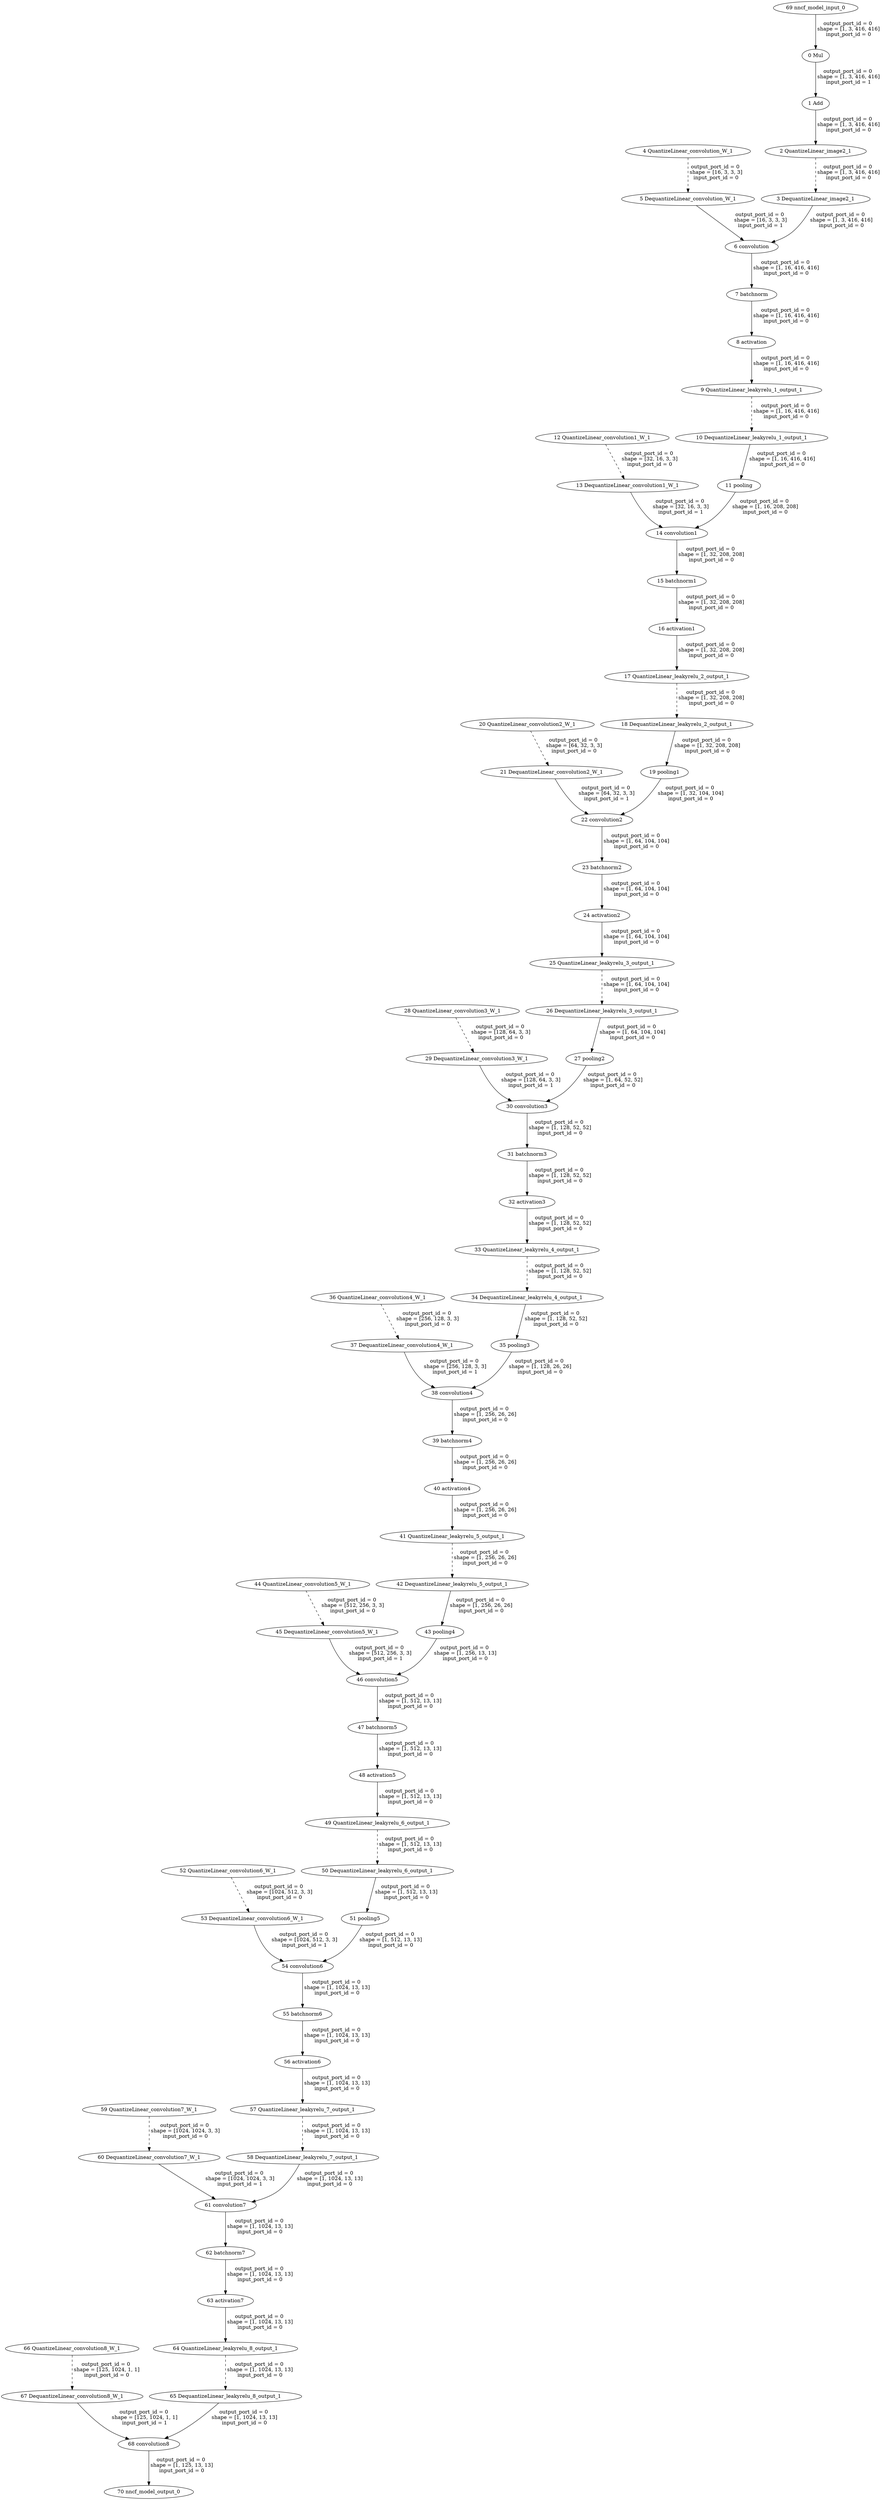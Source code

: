 strict digraph  {
"0 Mul" [id=0, type=Mul];
"1 Add" [id=1, type=Add];
"2 QuantizeLinear_image2_1" [id=2, type=QuantizeLinear];
"3 DequantizeLinear_image2_1" [id=3, type=DequantizeLinear];
"4 QuantizeLinear_convolution_W_1" [id=4, type=QuantizeLinear];
"5 DequantizeLinear_convolution_W_1" [id=5, type=DequantizeLinear];
"6 convolution" [id=6, type=Conv];
"7 batchnorm" [id=7, type=BatchNormalization];
"8 activation" [id=8, type=LeakyRelu];
"9 QuantizeLinear_leakyrelu_1_output_1" [id=9, type=QuantizeLinear];
"10 DequantizeLinear_leakyrelu_1_output_1" [id=10, type=DequantizeLinear];
"11 pooling" [id=11, type=MaxPool];
"12 QuantizeLinear_convolution1_W_1" [id=12, type=QuantizeLinear];
"13 DequantizeLinear_convolution1_W_1" [id=13, type=DequantizeLinear];
"14 convolution1" [id=14, type=Conv];
"15 batchnorm1" [id=15, type=BatchNormalization];
"16 activation1" [id=16, type=LeakyRelu];
"17 QuantizeLinear_leakyrelu_2_output_1" [id=17, type=QuantizeLinear];
"18 DequantizeLinear_leakyrelu_2_output_1" [id=18, type=DequantizeLinear];
"19 pooling1" [id=19, type=MaxPool];
"20 QuantizeLinear_convolution2_W_1" [id=20, type=QuantizeLinear];
"21 DequantizeLinear_convolution2_W_1" [id=21, type=DequantizeLinear];
"22 convolution2" [id=22, type=Conv];
"23 batchnorm2" [id=23, type=BatchNormalization];
"24 activation2" [id=24, type=LeakyRelu];
"25 QuantizeLinear_leakyrelu_3_output_1" [id=25, type=QuantizeLinear];
"26 DequantizeLinear_leakyrelu_3_output_1" [id=26, type=DequantizeLinear];
"27 pooling2" [id=27, type=MaxPool];
"28 QuantizeLinear_convolution3_W_1" [id=28, type=QuantizeLinear];
"29 DequantizeLinear_convolution3_W_1" [id=29, type=DequantizeLinear];
"30 convolution3" [id=30, type=Conv];
"31 batchnorm3" [id=31, type=BatchNormalization];
"32 activation3" [id=32, type=LeakyRelu];
"33 QuantizeLinear_leakyrelu_4_output_1" [id=33, type=QuantizeLinear];
"34 DequantizeLinear_leakyrelu_4_output_1" [id=34, type=DequantizeLinear];
"35 pooling3" [id=35, type=MaxPool];
"36 QuantizeLinear_convolution4_W_1" [id=36, type=QuantizeLinear];
"37 DequantizeLinear_convolution4_W_1" [id=37, type=DequantizeLinear];
"38 convolution4" [id=38, type=Conv];
"39 batchnorm4" [id=39, type=BatchNormalization];
"40 activation4" [id=40, type=LeakyRelu];
"41 QuantizeLinear_leakyrelu_5_output_1" [id=41, type=QuantizeLinear];
"42 DequantizeLinear_leakyrelu_5_output_1" [id=42, type=DequantizeLinear];
"43 pooling4" [id=43, type=MaxPool];
"44 QuantizeLinear_convolution5_W_1" [id=44, type=QuantizeLinear];
"45 DequantizeLinear_convolution5_W_1" [id=45, type=DequantizeLinear];
"46 convolution5" [id=46, type=Conv];
"47 batchnorm5" [id=47, type=BatchNormalization];
"48 activation5" [id=48, type=LeakyRelu];
"49 QuantizeLinear_leakyrelu_6_output_1" [id=49, type=QuantizeLinear];
"50 DequantizeLinear_leakyrelu_6_output_1" [id=50, type=DequantizeLinear];
"51 pooling5" [id=51, type=MaxPool];
"52 QuantizeLinear_convolution6_W_1" [id=52, type=QuantizeLinear];
"53 DequantizeLinear_convolution6_W_1" [id=53, type=DequantizeLinear];
"54 convolution6" [id=54, type=Conv];
"55 batchnorm6" [id=55, type=BatchNormalization];
"56 activation6" [id=56, type=LeakyRelu];
"57 QuantizeLinear_leakyrelu_7_output_1" [id=57, type=QuantizeLinear];
"58 DequantizeLinear_leakyrelu_7_output_1" [id=58, type=DequantizeLinear];
"59 QuantizeLinear_convolution7_W_1" [id=59, type=QuantizeLinear];
"60 DequantizeLinear_convolution7_W_1" [id=60, type=DequantizeLinear];
"61 convolution7" [id=61, type=Conv];
"62 batchnorm7" [id=62, type=BatchNormalization];
"63 activation7" [id=63, type=LeakyRelu];
"64 QuantizeLinear_leakyrelu_8_output_1" [id=64, type=QuantizeLinear];
"65 DequantizeLinear_leakyrelu_8_output_1" [id=65, type=DequantizeLinear];
"66 QuantizeLinear_convolution8_W_1" [id=66, type=QuantizeLinear];
"67 DequantizeLinear_convolution8_W_1" [id=67, type=DequantizeLinear];
"68 convolution8" [id=68, type=Conv];
"69 nncf_model_input_0" [id=69, type=nncf_model_input];
"70 nncf_model_output_0" [id=70, type=nncf_model_output];
"0 Mul" -> "1 Add"  [label="output_port_id = 0 \n shape = [1, 3, 416, 416] \n input_port_id = 1 \n ", style=solid];
"1 Add" -> "2 QuantizeLinear_image2_1"  [label="output_port_id = 0 \n shape = [1, 3, 416, 416] \n input_port_id = 0 \n ", style=solid];
"2 QuantizeLinear_image2_1" -> "3 DequantizeLinear_image2_1"  [label="output_port_id = 0 \n shape = [1, 3, 416, 416] \n input_port_id = 0 \n ", style=dashed];
"3 DequantizeLinear_image2_1" -> "6 convolution"  [label="output_port_id = 0 \n shape = [1, 3, 416, 416] \n input_port_id = 0 \n ", style=solid];
"4 QuantizeLinear_convolution_W_1" -> "5 DequantizeLinear_convolution_W_1"  [label="output_port_id = 0 \n shape = [16, 3, 3, 3] \n input_port_id = 0 \n ", style=dashed];
"5 DequantizeLinear_convolution_W_1" -> "6 convolution"  [label="output_port_id = 0 \n shape = [16, 3, 3, 3] \n input_port_id = 1 \n ", style=solid];
"6 convolution" -> "7 batchnorm"  [label="output_port_id = 0 \n shape = [1, 16, 416, 416] \n input_port_id = 0 \n ", style=solid];
"7 batchnorm" -> "8 activation"  [label="output_port_id = 0 \n shape = [1, 16, 416, 416] \n input_port_id = 0 \n ", style=solid];
"8 activation" -> "9 QuantizeLinear_leakyrelu_1_output_1"  [label="output_port_id = 0 \n shape = [1, 16, 416, 416] \n input_port_id = 0 \n ", style=solid];
"9 QuantizeLinear_leakyrelu_1_output_1" -> "10 DequantizeLinear_leakyrelu_1_output_1"  [label="output_port_id = 0 \n shape = [1, 16, 416, 416] \n input_port_id = 0 \n ", style=dashed];
"10 DequantizeLinear_leakyrelu_1_output_1" -> "11 pooling"  [label="output_port_id = 0 \n shape = [1, 16, 416, 416] \n input_port_id = 0 \n ", style=solid];
"11 pooling" -> "14 convolution1"  [label="output_port_id = 0 \n shape = [1, 16, 208, 208] \n input_port_id = 0 \n ", style=solid];
"12 QuantizeLinear_convolution1_W_1" -> "13 DequantizeLinear_convolution1_W_1"  [label="output_port_id = 0 \n shape = [32, 16, 3, 3] \n input_port_id = 0 \n ", style=dashed];
"13 DequantizeLinear_convolution1_W_1" -> "14 convolution1"  [label="output_port_id = 0 \n shape = [32, 16, 3, 3] \n input_port_id = 1 \n ", style=solid];
"14 convolution1" -> "15 batchnorm1"  [label="output_port_id = 0 \n shape = [1, 32, 208, 208] \n input_port_id = 0 \n ", style=solid];
"15 batchnorm1" -> "16 activation1"  [label="output_port_id = 0 \n shape = [1, 32, 208, 208] \n input_port_id = 0 \n ", style=solid];
"16 activation1" -> "17 QuantizeLinear_leakyrelu_2_output_1"  [label="output_port_id = 0 \n shape = [1, 32, 208, 208] \n input_port_id = 0 \n ", style=solid];
"17 QuantizeLinear_leakyrelu_2_output_1" -> "18 DequantizeLinear_leakyrelu_2_output_1"  [label="output_port_id = 0 \n shape = [1, 32, 208, 208] \n input_port_id = 0 \n ", style=dashed];
"18 DequantizeLinear_leakyrelu_2_output_1" -> "19 pooling1"  [label="output_port_id = 0 \n shape = [1, 32, 208, 208] \n input_port_id = 0 \n ", style=solid];
"19 pooling1" -> "22 convolution2"  [label="output_port_id = 0 \n shape = [1, 32, 104, 104] \n input_port_id = 0 \n ", style=solid];
"20 QuantizeLinear_convolution2_W_1" -> "21 DequantizeLinear_convolution2_W_1"  [label="output_port_id = 0 \n shape = [64, 32, 3, 3] \n input_port_id = 0 \n ", style=dashed];
"21 DequantizeLinear_convolution2_W_1" -> "22 convolution2"  [label="output_port_id = 0 \n shape = [64, 32, 3, 3] \n input_port_id = 1 \n ", style=solid];
"22 convolution2" -> "23 batchnorm2"  [label="output_port_id = 0 \n shape = [1, 64, 104, 104] \n input_port_id = 0 \n ", style=solid];
"23 batchnorm2" -> "24 activation2"  [label="output_port_id = 0 \n shape = [1, 64, 104, 104] \n input_port_id = 0 \n ", style=solid];
"24 activation2" -> "25 QuantizeLinear_leakyrelu_3_output_1"  [label="output_port_id = 0 \n shape = [1, 64, 104, 104] \n input_port_id = 0 \n ", style=solid];
"25 QuantizeLinear_leakyrelu_3_output_1" -> "26 DequantizeLinear_leakyrelu_3_output_1"  [label="output_port_id = 0 \n shape = [1, 64, 104, 104] \n input_port_id = 0 \n ", style=dashed];
"26 DequantizeLinear_leakyrelu_3_output_1" -> "27 pooling2"  [label="output_port_id = 0 \n shape = [1, 64, 104, 104] \n input_port_id = 0 \n ", style=solid];
"27 pooling2" -> "30 convolution3"  [label="output_port_id = 0 \n shape = [1, 64, 52, 52] \n input_port_id = 0 \n ", style=solid];
"28 QuantizeLinear_convolution3_W_1" -> "29 DequantizeLinear_convolution3_W_1"  [label="output_port_id = 0 \n shape = [128, 64, 3, 3] \n input_port_id = 0 \n ", style=dashed];
"29 DequantizeLinear_convolution3_W_1" -> "30 convolution3"  [label="output_port_id = 0 \n shape = [128, 64, 3, 3] \n input_port_id = 1 \n ", style=solid];
"30 convolution3" -> "31 batchnorm3"  [label="output_port_id = 0 \n shape = [1, 128, 52, 52] \n input_port_id = 0 \n ", style=solid];
"31 batchnorm3" -> "32 activation3"  [label="output_port_id = 0 \n shape = [1, 128, 52, 52] \n input_port_id = 0 \n ", style=solid];
"32 activation3" -> "33 QuantizeLinear_leakyrelu_4_output_1"  [label="output_port_id = 0 \n shape = [1, 128, 52, 52] \n input_port_id = 0 \n ", style=solid];
"33 QuantizeLinear_leakyrelu_4_output_1" -> "34 DequantizeLinear_leakyrelu_4_output_1"  [label="output_port_id = 0 \n shape = [1, 128, 52, 52] \n input_port_id = 0 \n ", style=dashed];
"34 DequantizeLinear_leakyrelu_4_output_1" -> "35 pooling3"  [label="output_port_id = 0 \n shape = [1, 128, 52, 52] \n input_port_id = 0 \n ", style=solid];
"35 pooling3" -> "38 convolution4"  [label="output_port_id = 0 \n shape = [1, 128, 26, 26] \n input_port_id = 0 \n ", style=solid];
"36 QuantizeLinear_convolution4_W_1" -> "37 DequantizeLinear_convolution4_W_1"  [label="output_port_id = 0 \n shape = [256, 128, 3, 3] \n input_port_id = 0 \n ", style=dashed];
"37 DequantizeLinear_convolution4_W_1" -> "38 convolution4"  [label="output_port_id = 0 \n shape = [256, 128, 3, 3] \n input_port_id = 1 \n ", style=solid];
"38 convolution4" -> "39 batchnorm4"  [label="output_port_id = 0 \n shape = [1, 256, 26, 26] \n input_port_id = 0 \n ", style=solid];
"39 batchnorm4" -> "40 activation4"  [label="output_port_id = 0 \n shape = [1, 256, 26, 26] \n input_port_id = 0 \n ", style=solid];
"40 activation4" -> "41 QuantizeLinear_leakyrelu_5_output_1"  [label="output_port_id = 0 \n shape = [1, 256, 26, 26] \n input_port_id = 0 \n ", style=solid];
"41 QuantizeLinear_leakyrelu_5_output_1" -> "42 DequantizeLinear_leakyrelu_5_output_1"  [label="output_port_id = 0 \n shape = [1, 256, 26, 26] \n input_port_id = 0 \n ", style=dashed];
"42 DequantizeLinear_leakyrelu_5_output_1" -> "43 pooling4"  [label="output_port_id = 0 \n shape = [1, 256, 26, 26] \n input_port_id = 0 \n ", style=solid];
"43 pooling4" -> "46 convolution5"  [label="output_port_id = 0 \n shape = [1, 256, 13, 13] \n input_port_id = 0 \n ", style=solid];
"44 QuantizeLinear_convolution5_W_1" -> "45 DequantizeLinear_convolution5_W_1"  [label="output_port_id = 0 \n shape = [512, 256, 3, 3] \n input_port_id = 0 \n ", style=dashed];
"45 DequantizeLinear_convolution5_W_1" -> "46 convolution5"  [label="output_port_id = 0 \n shape = [512, 256, 3, 3] \n input_port_id = 1 \n ", style=solid];
"46 convolution5" -> "47 batchnorm5"  [label="output_port_id = 0 \n shape = [1, 512, 13, 13] \n input_port_id = 0 \n ", style=solid];
"47 batchnorm5" -> "48 activation5"  [label="output_port_id = 0 \n shape = [1, 512, 13, 13] \n input_port_id = 0 \n ", style=solid];
"48 activation5" -> "49 QuantizeLinear_leakyrelu_6_output_1"  [label="output_port_id = 0 \n shape = [1, 512, 13, 13] \n input_port_id = 0 \n ", style=solid];
"49 QuantizeLinear_leakyrelu_6_output_1" -> "50 DequantizeLinear_leakyrelu_6_output_1"  [label="output_port_id = 0 \n shape = [1, 512, 13, 13] \n input_port_id = 0 \n ", style=dashed];
"50 DequantizeLinear_leakyrelu_6_output_1" -> "51 pooling5"  [label="output_port_id = 0 \n shape = [1, 512, 13, 13] \n input_port_id = 0 \n ", style=solid];
"51 pooling5" -> "54 convolution6"  [label="output_port_id = 0 \n shape = [1, 512, 13, 13] \n input_port_id = 0 \n ", style=solid];
"52 QuantizeLinear_convolution6_W_1" -> "53 DequantizeLinear_convolution6_W_1"  [label="output_port_id = 0 \n shape = [1024, 512, 3, 3] \n input_port_id = 0 \n ", style=dashed];
"53 DequantizeLinear_convolution6_W_1" -> "54 convolution6"  [label="output_port_id = 0 \n shape = [1024, 512, 3, 3] \n input_port_id = 1 \n ", style=solid];
"54 convolution6" -> "55 batchnorm6"  [label="output_port_id = 0 \n shape = [1, 1024, 13, 13] \n input_port_id = 0 \n ", style=solid];
"55 batchnorm6" -> "56 activation6"  [label="output_port_id = 0 \n shape = [1, 1024, 13, 13] \n input_port_id = 0 \n ", style=solid];
"56 activation6" -> "57 QuantizeLinear_leakyrelu_7_output_1"  [label="output_port_id = 0 \n shape = [1, 1024, 13, 13] \n input_port_id = 0 \n ", style=solid];
"57 QuantizeLinear_leakyrelu_7_output_1" -> "58 DequantizeLinear_leakyrelu_7_output_1"  [label="output_port_id = 0 \n shape = [1, 1024, 13, 13] \n input_port_id = 0 \n ", style=dashed];
"58 DequantizeLinear_leakyrelu_7_output_1" -> "61 convolution7"  [label="output_port_id = 0 \n shape = [1, 1024, 13, 13] \n input_port_id = 0 \n ", style=solid];
"59 QuantizeLinear_convolution7_W_1" -> "60 DequantizeLinear_convolution7_W_1"  [label="output_port_id = 0 \n shape = [1024, 1024, 3, 3] \n input_port_id = 0 \n ", style=dashed];
"60 DequantizeLinear_convolution7_W_1" -> "61 convolution7"  [label="output_port_id = 0 \n shape = [1024, 1024, 3, 3] \n input_port_id = 1 \n ", style=solid];
"61 convolution7" -> "62 batchnorm7"  [label="output_port_id = 0 \n shape = [1, 1024, 13, 13] \n input_port_id = 0 \n ", style=solid];
"62 batchnorm7" -> "63 activation7"  [label="output_port_id = 0 \n shape = [1, 1024, 13, 13] \n input_port_id = 0 \n ", style=solid];
"63 activation7" -> "64 QuantizeLinear_leakyrelu_8_output_1"  [label="output_port_id = 0 \n shape = [1, 1024, 13, 13] \n input_port_id = 0 \n ", style=solid];
"64 QuantizeLinear_leakyrelu_8_output_1" -> "65 DequantizeLinear_leakyrelu_8_output_1"  [label="output_port_id = 0 \n shape = [1, 1024, 13, 13] \n input_port_id = 0 \n ", style=dashed];
"65 DequantizeLinear_leakyrelu_8_output_1" -> "68 convolution8"  [label="output_port_id = 0 \n shape = [1, 1024, 13, 13] \n input_port_id = 0 \n ", style=solid];
"66 QuantizeLinear_convolution8_W_1" -> "67 DequantizeLinear_convolution8_W_1"  [label="output_port_id = 0 \n shape = [125, 1024, 1, 1] \n input_port_id = 0 \n ", style=dashed];
"67 DequantizeLinear_convolution8_W_1" -> "68 convolution8"  [label="output_port_id = 0 \n shape = [125, 1024, 1, 1] \n input_port_id = 1 \n ", style=solid];
"68 convolution8" -> "70 nncf_model_output_0"  [label="output_port_id = 0 \n shape = [1, 125, 13, 13] \n input_port_id = 0 \n ", style=solid];
"69 nncf_model_input_0" -> "0 Mul"  [label="output_port_id = 0 \n shape = [1, 3, 416, 416] \n input_port_id = 0 \n ", style=solid];
}
